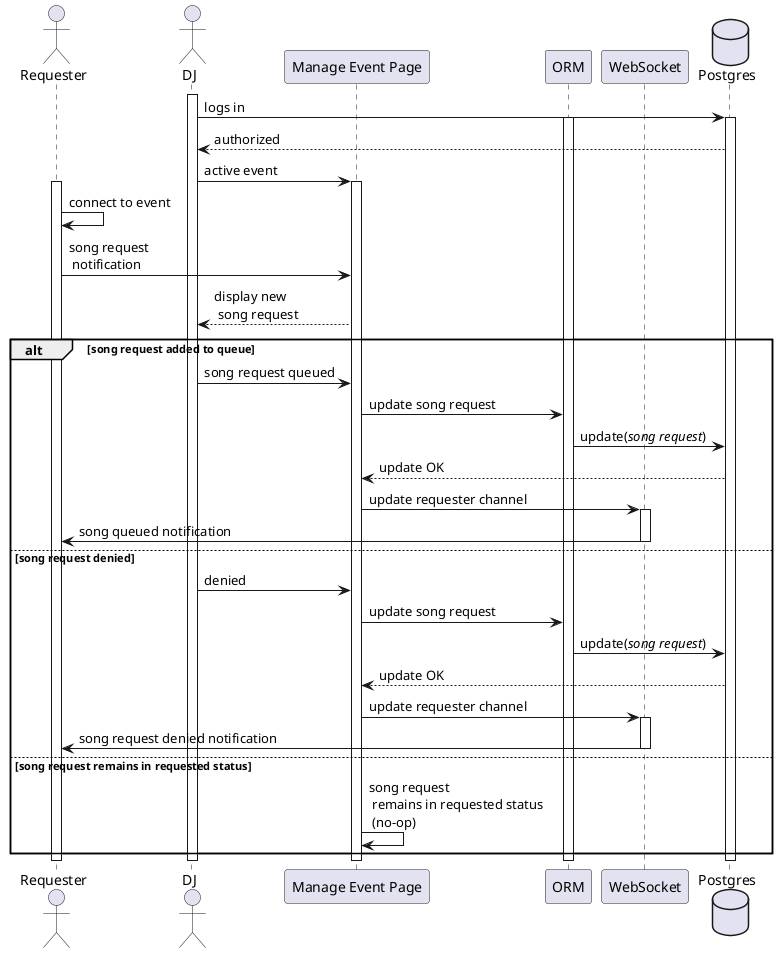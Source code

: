 @startuml
actor Requester as R
actor DJ
participant "Manage Event Page" as ME
participant ORM
participant WebSocket as WS
database Postgres as DB
activate DJ

DJ -> DB: logs in
activate ORM
activate DB
DB --> DJ: authorized
DJ -> ME: active event
activate ME
activate R
R -> R: connect to event


R -> ME: song request \n notification
ME --> DJ: display new\n song request
alt song request added to queue
    DJ -> ME: song request queued
    ME -> ORM: update song request
    ORM -> DB: update(//song request//)
    DB --> ME: update OK
    ME -> WS: update requester channel
    activate WS
    WS -> R: song queued notification
    deactivate WS
else song request denied
    DJ -> ME: denied
    ME -> ORM: update song request
    ORM -> DB: update(//song request//)
    DB --> ME: update OK
    ME -> WS: update requester channel
    activate WS
    WS -> R: song request denied notification
    deactivate WS
else song request remains in requested status
    ME -> ME: song request \n remains in requested status \n (no-op)

end

deactivate ME
deactivate ORM
deactivate R
deactivate DB
deactivate DJ

@enduml